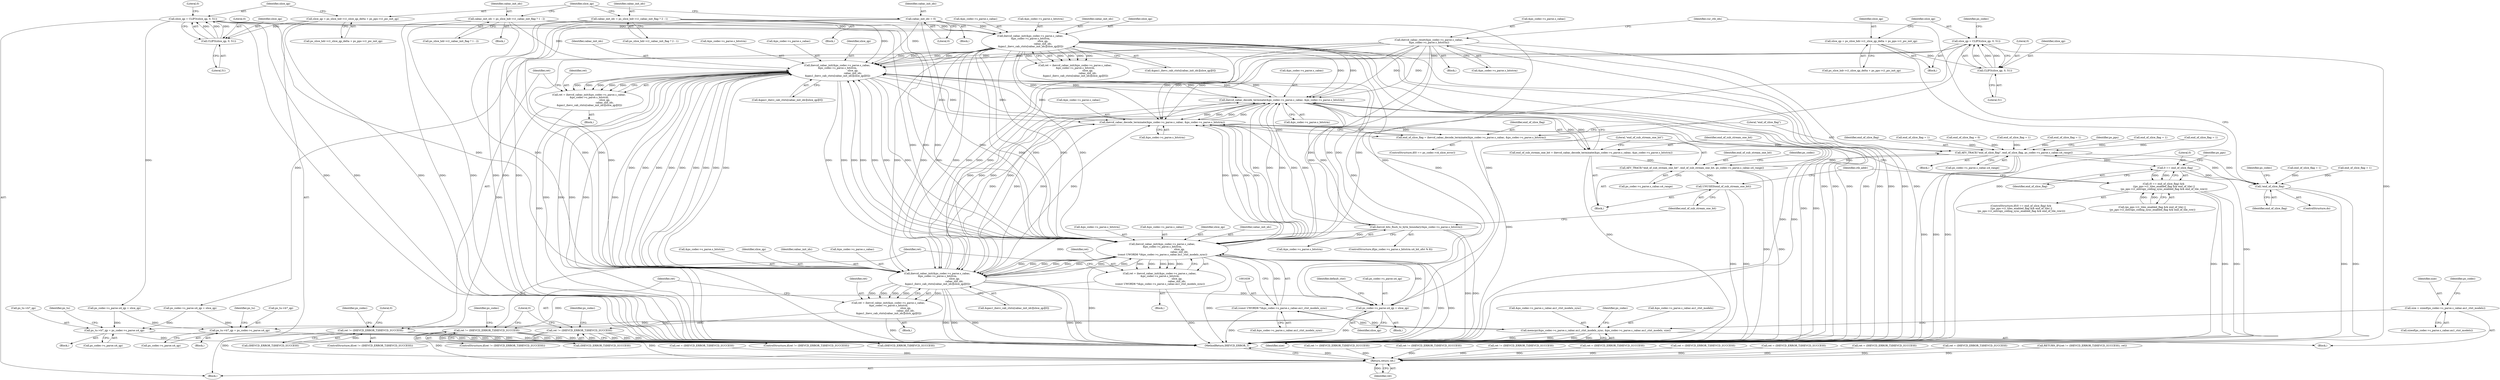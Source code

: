 digraph "0_Android_2b9fb0c2074d370a254b35e2489de2d94943578d@pointer" {
"1001305" [label="(Call,ihevcd_cabac_init(&ps_codec->s_parse.s_cabac,\n &ps_codec->s_parse.s_bitstrm,\n                                        slice_qp,\n                                        cabac_init_idc,\n &gau1_ihevc_cab_ctxts[cabac_init_idc][slice_qp][0]))"];
"1002543" [label="(Call,ihevcd_cabac_decode_terminate(&ps_codec->s_parse.s_cabac, &ps_codec->s_parse.s_bitstrm))"];
"1002405" [label="(Call,ihevcd_cabac_decode_terminate(&ps_codec->s_parse.s_cabac, &ps_codec->s_parse.s_bitstrm))"];
"1001305" [label="(Call,ihevcd_cabac_init(&ps_codec->s_parse.s_cabac,\n &ps_codec->s_parse.s_bitstrm,\n                                        slice_qp,\n                                        cabac_init_idc,\n &gau1_ihevc_cab_ctxts[cabac_init_idc][slice_qp][0]))"];
"1001623" [label="(Call,ihevcd_cabac_init(&ps_codec->s_parse.s_cabac,\n &ps_codec->s_parse.s_bitstrm,\n                                            slice_qp,\n                                            cabac_init_idc,\n (const UWORD8 *)&ps_codec->s_parse.s_cabac.au1_ctxt_models_sync))"];
"1000951" [label="(Call,ihevcd_cabac_reset(&ps_codec->s_parse.s_cabac,\n &ps_codec->s_parse.s_bitstrm))"];
"1000986" [label="(Call,ihevcd_cabac_init(&ps_codec->s_parse.s_cabac,\n &ps_codec->s_parse.s_bitstrm,\n                                slice_qp,\n                                cabac_init_idc,\n &gau1_ihevc_cab_ctxts[cabac_init_idc][slice_qp][0]))"];
"1000866" [label="(Call,slice_qp = CLIP3(slice_qp, 0, 51))"];
"1000868" [label="(Call,CLIP3(slice_qp, 0, 51))"];
"1000857" [label="(Call,slice_qp = ps_slice_hdr->i1_slice_qp_delta + ps_pps->i1_pic_init_qp)"];
"1000828" [label="(Call,cabac_init_idc = 0)"];
"1000849" [label="(Call,cabac_init_idc = ps_slice_hdr->i1_cabac_init_flag ? 1 : 2)"];
"1000839" [label="(Call,cabac_init_idc = ps_slice_hdr->i1_cabac_init_flag ? 2 : 1)"];
"1001576" [label="(Call,ihevcd_cabac_init(&ps_codec->s_parse.s_cabac,\n &ps_codec->s_parse.s_bitstrm,\n                                            slice_qp,\n                                            cabac_init_idc,\n &gau1_ihevc_cab_ctxts[cabac_init_idc][slice_qp][0]))"];
"1002576" [label="(Call,ihevcd_bits_flush_to_byte_boundary(&ps_codec->s_parse.s_bitstrm))"];
"1001147" [label="(Call,slice_qp = CLIP3(slice_qp, 0, 51))"];
"1001149" [label="(Call,CLIP3(slice_qp, 0, 51))"];
"1001138" [label="(Call,slice_qp = ps_slice_hdr->i1_slice_qp_delta + ps_pps->i1_pic_init_qp)"];
"1001638" [label="(Call,(const UWORD8 *)&ps_codec->s_parse.s_cabac.au1_ctxt_models_sync)"];
"1002474" [label="(Call,memcpy(&ps_codec->s_parse.s_cabac.au1_ctxt_models_sync, &ps_codec->s_parse.s_cabac.au1_ctxt_models, size))"];
"1002464" [label="(Call,size = sizeof(ps_codec->s_parse.s_cabac.au1_ctxt_models))"];
"1001303" [label="(Call,ret = ihevcd_cabac_init(&ps_codec->s_parse.s_cabac,\n &ps_codec->s_parse.s_bitstrm,\n                                        slice_qp,\n                                        cabac_init_idc,\n &gau1_ihevc_cab_ctxts[cabac_init_idc][slice_qp][0]))"];
"1001329" [label="(Call,ret != (IHEVCD_ERROR_T)IHEVCD_SUCCESS)"];
"1005289" [label="(Return,return ret;)"];
"1001564" [label="(Call,ps_codec->s_parse.u4_qp = slice_qp)"];
"1001993" [label="(Call,ps_tu->b7_qp = ps_codec->s_parse.u4_qp)"];
"1002264" [label="(Call,ps_tu->b7_qp = ps_codec->s_parse.u4_qp)"];
"1001621" [label="(Call,ret = ihevcd_cabac_init(&ps_codec->s_parse.s_cabac,\n &ps_codec->s_parse.s_bitstrm,\n                                            slice_qp,\n                                            cabac_init_idc,\n (const UWORD8 *)&ps_codec->s_parse.s_cabac.au1_ctxt_models_sync))"];
"1001649" [label="(Call,ret != (IHEVCD_ERROR_T)IHEVCD_SUCCESS)"];
"1002403" [label="(Call,end_of_slice_flag = ihevcd_cabac_decode_terminate(&ps_codec->s_parse.s_cabac, &ps_codec->s_parse.s_bitstrm))"];
"1002418" [label="(Call,AEV_TRACE(\"end_of_slice_flag\", end_of_slice_flag, ps_codec->s_parse.s_cabac.u4_range))"];
"1002525" [label="(Call,0 == end_of_slice_flag)"];
"1002524" [label="(Call,(0 == end_of_slice_flag) &&\n ((ps_pps->i1_tiles_enabled_flag && end_of_tile) ||\n (ps_pps->i1_entropy_coding_sync_enabled_flag && end_of_tile_row)))"];
"1004893" [label="(Call,!end_of_slice_flag)"];
"1002556" [label="(Call,AEV_TRACE(\"end_of_sub_stream_one_bit\", end_of_sub_stream_one_bit, ps_codec->s_parse.s_cabac.u4_range))"];
"1002583" [label="(Call,UNUSED(end_of_sub_stream_one_bit))"];
"1002541" [label="(Call,end_of_sub_stream_one_bit = ihevcd_cabac_decode_terminate(&ps_codec->s_parse.s_cabac, &ps_codec->s_parse.s_bitstrm))"];
"1001574" [label="(Call,ret = ihevcd_cabac_init(&ps_codec->s_parse.s_cabac,\n &ps_codec->s_parse.s_bitstrm,\n                                            slice_qp,\n                                            cabac_init_idc,\n &gau1_ihevc_cab_ctxts[cabac_init_idc][slice_qp][0]))"];
"1001600" [label="(Call,ret != (IHEVCD_ERROR_T)IHEVCD_SUCCESS)"];
"1002558" [label="(Identifier,end_of_sub_stream_one_bit)"];
"1001320" [label="(Call,&gau1_ihevc_cab_ctxts[cabac_init_idc][slice_qp][0])"];
"1001331" [label="(Call,(IHEVCD_ERROR_T)IHEVCD_SUCCESS)"];
"1002542" [label="(Identifier,end_of_sub_stream_one_bit)"];
"1002583" [label="(Call,UNUSED(end_of_sub_stream_one_bit))"];
"1002420" [label="(Identifier,end_of_slice_flag)"];
"1002566" [label="(ControlStructure,if(ps_codec->s_parse.s_bitstrm.u4_bit_ofst % 8))"];
"1001583" [label="(Call,&ps_codec->s_parse.s_bitstrm)"];
"1000191" [label="(Call,ret = (IHEVCD_ERROR_T)IHEVCD_SUCCESS)"];
"1002559" [label="(Call,ps_codec->s_parse.s_cabac.u4_range)"];
"1000850" [label="(Identifier,cabac_init_idc)"];
"1000839" [label="(Call,cabac_init_idc = ps_slice_hdr->i1_cabac_init_flag ? 2 : 1)"];
"1000870" [label="(Literal,0)"];
"1001330" [label="(Identifier,ret)"];
"1001648" [label="(ControlStructure,if(ret != (IHEVCD_ERROR_T)IHEVCD_SUCCESS))"];
"1001997" [label="(Call,ps_codec->s_parse.u4_qp)"];
"1001010" [label="(Call,ret != (IHEVCD_ERROR_T)IHEVCD_SUCCESS)"];
"1001156" [label="(Identifier,ps_codec)"];
"1000866" [label="(Call,slice_qp = CLIP3(slice_qp, 0, 51))"];
"1002577" [label="(Call,&ps_codec->s_parse.s_bitstrm)"];
"1002164" [label="(Block,)"];
"1005291" [label="(MethodReturn,IHEVCD_ERROR_T)"];
"1001564" [label="(Call,ps_codec->s_parse.u4_qp = slice_qp)"];
"1001576" [label="(Call,ihevcd_cabac_init(&ps_codec->s_parse.s_cabac,\n &ps_codec->s_parse.s_bitstrm,\n                                            slice_qp,\n                                            cabac_init_idc,\n &gau1_ihevc_cab_ctxts[cabac_init_idc][slice_qp][0]))"];
"1002412" [label="(Call,&ps_codec->s_parse.s_bitstrm)"];
"1005290" [label="(Identifier,ret)"];
"1002543" [label="(Call,ihevcd_cabac_decode_terminate(&ps_codec->s_parse.s_cabac, &ps_codec->s_parse.s_bitstrm))"];
"1000840" [label="(Identifier,cabac_init_idc)"];
"1002268" [label="(Call,ps_codec->s_parse.u4_qp)"];
"1002527" [label="(Identifier,end_of_slice_flag)"];
"1002556" [label="(Call,AEV_TRACE(\"end_of_sub_stream_one_bit\", end_of_sub_stream_one_bit, ps_codec->s_parse.s_cabac.u4_range))"];
"1001137" [label="(Block,)"];
"1001640" [label="(Call,&ps_codec->s_parse.s_cabac.au1_ctxt_models_sync)"];
"1001651" [label="(Call,(IHEVCD_ERROR_T)IHEVCD_SUCCESS)"];
"1001630" [label="(Call,&ps_codec->s_parse.s_bitstrm)"];
"1000841" [label="(Call,ps_slice_hdr->i1_cabac_init_flag ? 2 : 1)"];
"1001589" [label="(Identifier,slice_qp)"];
"1000984" [label="(Call,ret = ihevcd_cabac_init(&ps_codec->s_parse.s_cabac,\n &ps_codec->s_parse.s_bitstrm,\n                                slice_qp,\n                                cabac_init_idc,\n &gau1_ihevc_cab_ctxts[cabac_init_idc][slice_qp][0]))"];
"1000830" [label="(Literal,0)"];
"1001599" [label="(ControlStructure,if(ret != (IHEVCD_ERROR_T)IHEVCD_SUCCESS))"];
"1001608" [label="(Identifier,ps_codec)"];
"1001572" [label="(Identifier,default_ctxt)"];
"1000901" [label="(Call,ps_codec->s_parse.u4_qp = slice_qp)"];
"1001328" [label="(ControlStructure,if(ret != (IHEVCD_ERROR_T)IHEVCD_SUCCESS))"];
"1002525" [label="(Call,0 == end_of_slice_flag)"];
"1000857" [label="(Call,slice_qp = ps_slice_hdr->i1_slice_qp_delta + ps_pps->i1_pic_init_qp)"];
"1001151" [label="(Literal,0)"];
"1000952" [label="(Call,&ps_codec->s_parse.s_cabac)"];
"1000987" [label="(Call,&ps_codec->s_parse.s_cabac)"];
"1001866" [label="(Call,ret != (IHEVCD_ERROR_T)IHEVCD_SUCCESS)"];
"1004894" [label="(Identifier,end_of_slice_flag)"];
"1000867" [label="(Identifier,slice_qp)"];
"1002571" [label="(Identifier,ps_codec)"];
"1001573" [label="(Block,)"];
"1001001" [label="(Call,&gau1_ihevc_cab_ctxts[cabac_init_idc][slice_qp][0])"];
"1001602" [label="(Call,(IHEVCD_ERROR_T)IHEVCD_SUCCESS)"];
"1002475" [label="(Call,&ps_codec->s_parse.s_cabac.au1_ctxt_models_sync)"];
"1001993" [label="(Call,ps_tu->b7_qp = ps_codec->s_parse.u4_qp)"];
"1001670" [label="(Literal,0)"];
"1001021" [label="(Call,end_of_slice_flag = 1)"];
"1002584" [label="(Identifier,end_of_sub_stream_one_bit)"];
"1000858" [label="(Identifier,slice_qp)"];
"1000197" [label="(Call,end_of_slice_flag = 0)"];
"1001303" [label="(Call,ret = ihevcd_cabac_init(&ps_codec->s_parse.s_cabac,\n &ps_codec->s_parse.s_bitstrm,\n                                        slice_qp,\n                                        cabac_init_idc,\n &gau1_ihevc_cab_ctxts[cabac_init_idc][slice_qp][0]))"];
"1002539" [label="(Block,)"];
"1001148" [label="(Identifier,slice_qp)"];
"1002464" [label="(Call,size = sizeof(ps_codec->s_parse.s_cabac.au1_ctxt_models))"];
"1002576" [label="(Call,ihevcd_bits_flush_to_byte_boundary(&ps_codec->s_parse.s_bitstrm))"];
"1001601" [label="(Identifier,ret)"];
"1000871" [label="(Literal,51)"];
"1001448" [label="(Call,ret != (IHEVCD_ERROR_T)IHEVCD_SUCCESS)"];
"1000993" [label="(Call,&ps_codec->s_parse.s_bitstrm)"];
"1001624" [label="(Call,&ps_codec->s_parse.s_cabac)"];
"1001329" [label="(Call,ret != (IHEVCD_ERROR_T)IHEVCD_SUCCESS)"];
"1002528" [label="(Call,(ps_pps->i1_tiles_enabled_flag && end_of_tile) ||\n (ps_pps->i1_entropy_coding_sync_enabled_flag && end_of_tile_row))"];
"1001565" [label="(Call,ps_codec->s_parse.u4_qp)"];
"1002479" [label="(Identifier,ps_codec)"];
"1001034" [label="(Identifier,cur_ctb_idx)"];
"1002264" [label="(Call,ps_tu->b7_qp = ps_codec->s_parse.u4_qp)"];
"1000950" [label="(Block,)"];
"1000829" [label="(Identifier,cabac_init_idc)"];
"1002397" [label="(ControlStructure,if(0 == ps_codec->i4_slice_error))"];
"1001343" [label="(Call,ret = (IHEVCD_ERROR_T)IHEVCD_SUCCESS)"];
"1001153" [label="(Call,ps_codec->s_parse.u4_qp = slice_qp)"];
"1001575" [label="(Identifier,ret)"];
"1000875" [label="(Literal,0)"];
"1000869" [label="(Identifier,slice_qp)"];
"1001650" [label="(Identifier,ret)"];
"1002421" [label="(Call,ps_codec->s_parse.s_cabac.u4_range)"];
"1002588" [label="(Identifier,ctb_addr)"];
"1002418" [label="(Call,AEV_TRACE(\"end_of_slice_flag\", end_of_slice_flag, ps_codec->s_parse.s_cabac.u4_range))"];
"1001621" [label="(Call,ret = ihevcd_cabac_init(&ps_codec->s_parse.s_cabac,\n &ps_codec->s_parse.s_bitstrm,\n                                            slice_qp,\n                                            cabac_init_idc,\n (const UWORD8 *)&ps_codec->s_parse.s_cabac.au1_ctxt_models_sync))"];
"1000859" [label="(Call,ps_slice_hdr->i1_slice_qp_delta + ps_pps->i1_pic_init_qp)"];
"1002462" [label="(Block,)"];
"1000848" [label="(Block,)"];
"1001305" [label="(Call,ihevcd_cabac_init(&ps_codec->s_parse.s_cabac,\n &ps_codec->s_parse.s_bitstrm,\n                                        slice_qp,\n                                        cabac_init_idc,\n &gau1_ihevc_cab_ctxts[cabac_init_idc][slice_qp][0]))"];
"1002541" [label="(Call,end_of_sub_stream_one_bit = ihevcd_cabac_decode_terminate(&ps_codec->s_parse.s_cabac, &ps_codec->s_parse.s_bitstrm))"];
"1002466" [label="(Call,sizeof(ps_codec->s_parse.s_cabac.au1_ctxt_models))"];
"1001319" [label="(Identifier,cabac_init_idc)"];
"1001611" [label="(Call,end_of_slice_flag = 1)"];
"1001570" [label="(Identifier,slice_qp)"];
"1001623" [label="(Call,ihevcd_cabac_init(&ps_codec->s_parse.s_cabac,\n &ps_codec->s_parse.s_bitstrm,\n                                            slice_qp,\n                                            cabac_init_idc,\n (const UWORD8 *)&ps_codec->s_parse.s_cabac.au1_ctxt_models_sync))"];
"1001590" [label="(Identifier,cabac_init_idc)"];
"1001649" [label="(Call,ret != (IHEVCD_ERROR_T)IHEVCD_SUCCESS)"];
"1001150" [label="(Identifier,slice_qp)"];
"1000828" [label="(Call,cabac_init_idc = 0)"];
"1000986" [label="(Call,ihevcd_cabac_init(&ps_codec->s_parse.s_cabac,\n &ps_codec->s_parse.s_bitstrm,\n                                slice_qp,\n                                cabac_init_idc,\n &gau1_ihevc_cab_ctxts[cabac_init_idc][slice_qp][0]))"];
"1000868" [label="(Call,CLIP3(slice_qp, 0, 51))"];
"1002497" [label="(Identifier,ps_codec)"];
"1001304" [label="(Identifier,ret)"];
"1001029" [label="(ControlStructure,do)"];
"1002405" [label="(Call,ihevcd_cabac_decode_terminate(&ps_codec->s_parse.s_cabac, &ps_codec->s_parse.s_bitstrm))"];
"1000958" [label="(Call,&ps_codec->s_parse.s_bitstrm)"];
"1001660" [label="(Call,end_of_slice_flag = 1)"];
"1001534" [label="(Block,)"];
"1001591" [label="(Call,&gau1_ihevc_cab_ctxts[cabac_init_idc][slice_qp][0])"];
"1002265" [label="(Call,ps_tu->b7_qp)"];
"1002004" [label="(Identifier,ps_tu)"];
"1000838" [label="(Block,)"];
"1001614" [label="(Call,ret = (IHEVCD_ERROR_T)IHEVCD_SUCCESS)"];
"1001620" [label="(Block,)"];
"1004887" [label="(Call,end_of_slice_flag = 1)"];
"1002403" [label="(Call,end_of_slice_flag = ihevcd_cabac_decode_terminate(&ps_codec->s_parse.s_cabac, &ps_codec->s_parse.s_bitstrm))"];
"1001337" [label="(Identifier,ps_codec)"];
"1001622" [label="(Identifier,ret)"];
"1002158" [label="(Call,ret = (IHEVCD_ERROR_T)IHEVCD_SUCCESS)"];
"1002431" [label="(Identifier,ps_pps)"];
"1002526" [label="(Literal,0)"];
"1001152" [label="(Literal,51)"];
"1002474" [label="(Call,memcpy(&ps_codec->s_parse.s_cabac.au1_ctxt_models_sync, &ps_codec->s_parse.s_cabac.au1_ctxt_models, size))"];
"1004810" [label="(Call,end_of_slice_flag = 1)"];
"1002483" [label="(Call,&ps_codec->s_parse.s_cabac.au1_ctxt_models)"];
"1004897" [label="(Identifier,ps_codec)"];
"1001350" [label="(Literal,0)"];
"1001147" [label="(Call,slice_qp = CLIP3(slice_qp, 0, 51))"];
"1001657" [label="(Identifier,ps_codec)"];
"1001577" [label="(Call,&ps_codec->s_parse.s_cabac)"];
"1001994" [label="(Call,ps_tu->b7_qp)"];
"1004893" [label="(Call,!end_of_slice_flag)"];
"1001024" [label="(Call,ret = (IHEVCD_ERROR_T)IHEVCD_SUCCESS)"];
"1002557" [label="(Literal,\"end_of_sub_stream_one_bit\")"];
"1001000" [label="(Identifier,cabac_init_idc)"];
"1001149" [label="(Call,CLIP3(slice_qp, 0, 51))"];
"1000999" [label="(Identifier,slice_qp)"];
"1000827" [label="(Block,)"];
"1002531" [label="(Identifier,ps_pps)"];
"1002491" [label="(Identifier,size)"];
"1000851" [label="(Call,ps_slice_hdr->i1_cabac_init_flag ? 1 : 2)"];
"1002406" [label="(Call,&ps_codec->s_parse.s_cabac)"];
"1001638" [label="(Call,(const UWORD8 *)&ps_codec->s_parse.s_cabac.au1_ctxt_models_sync)"];
"1002524" [label="(Call,(0 == end_of_slice_flag) &&\n ((ps_pps->i1_tiles_enabled_flag && end_of_tile) ||\n (ps_pps->i1_entropy_coding_sync_enabled_flag && end_of_tile_row)))"];
"1002419" [label="(Literal,\"end_of_slice_flag\")"];
"1002523" [label="(ControlStructure,if((0 == end_of_slice_flag) &&\n ((ps_pps->i1_tiles_enabled_flag && end_of_tile) ||\n (ps_pps->i1_entropy_coding_sync_enabled_flag && end_of_tile_row))))"];
"1001312" [label="(Call,&ps_codec->s_parse.s_bitstrm)"];
"1005289" [label="(Return,return ret;)"];
"1002544" [label="(Call,&ps_codec->s_parse.s_cabac)"];
"1001306" [label="(Call,&ps_codec->s_parse.s_cabac)"];
"1001636" [label="(Identifier,slice_qp)"];
"1001302" [label="(Block,)"];
"1001871" [label="(Block,)"];
"1001574" [label="(Call,ret = ihevcd_cabac_init(&ps_codec->s_parse.s_cabac,\n &ps_codec->s_parse.s_bitstrm,\n                                            slice_qp,\n                                            cabac_init_idc,\n &gau1_ihevc_cab_ctxts[cabac_init_idc][slice_qp][0]))"];
"1001138" [label="(Call,slice_qp = ps_slice_hdr->i1_slice_qp_delta + ps_pps->i1_pic_init_qp)"];
"1001600" [label="(Call,ret != (IHEVCD_ERROR_T)IHEVCD_SUCCESS)"];
"1002465" [label="(Identifier,size)"];
"1001139" [label="(Identifier,slice_qp)"];
"1002275" [label="(Identifier,ps_tu)"];
"1002155" [label="(Call,end_of_slice_flag = 1)"];
"1001140" [label="(Call,ps_slice_hdr->i1_slice_qp_delta + ps_pps->i1_pic_init_qp)"];
"1001663" [label="(Call,ret = (IHEVCD_ERROR_T)IHEVCD_SUCCESS)"];
"1002404" [label="(Identifier,end_of_slice_flag)"];
"1001340" [label="(Call,end_of_slice_flag = 1)"];
"1001318" [label="(Identifier,slice_qp)"];
"1001030" [label="(Block,)"];
"1000951" [label="(Call,ihevcd_cabac_reset(&ps_codec->s_parse.s_cabac,\n &ps_codec->s_parse.s_bitstrm))"];
"1000189" [label="(Block,)"];
"1001637" [label="(Identifier,cabac_init_idc)"];
"1000510" [label="(Call,RETURN_IF((ret != (IHEVCD_ERROR_T)IHEVCD_SUCCESS), ret))"];
"1000849" [label="(Call,cabac_init_idc = ps_slice_hdr->i1_cabac_init_flag ? 1 : 2)"];
"1002550" [label="(Call,&ps_codec->s_parse.s_bitstrm)"];
"1001305" -> "1001303"  [label="AST: "];
"1001305" -> "1001320"  [label="CFG: "];
"1001306" -> "1001305"  [label="AST: "];
"1001312" -> "1001305"  [label="AST: "];
"1001318" -> "1001305"  [label="AST: "];
"1001319" -> "1001305"  [label="AST: "];
"1001320" -> "1001305"  [label="AST: "];
"1001303" -> "1001305"  [label="CFG: "];
"1001305" -> "1005291"  [label="DDG: "];
"1001305" -> "1005291"  [label="DDG: "];
"1001305" -> "1005291"  [label="DDG: "];
"1001305" -> "1005291"  [label="DDG: "];
"1001305" -> "1005291"  [label="DDG: "];
"1001305" -> "1001303"  [label="DDG: "];
"1001305" -> "1001303"  [label="DDG: "];
"1001305" -> "1001303"  [label="DDG: "];
"1001305" -> "1001303"  [label="DDG: "];
"1001305" -> "1001303"  [label="DDG: "];
"1002543" -> "1001305"  [label="DDG: "];
"1002543" -> "1001305"  [label="DDG: "];
"1002405" -> "1001305"  [label="DDG: "];
"1002405" -> "1001305"  [label="DDG: "];
"1001623" -> "1001305"  [label="DDG: "];
"1001623" -> "1001305"  [label="DDG: "];
"1001623" -> "1001305"  [label="DDG: "];
"1000951" -> "1001305"  [label="DDG: "];
"1000951" -> "1001305"  [label="DDG: "];
"1000986" -> "1001305"  [label="DDG: "];
"1000986" -> "1001305"  [label="DDG: "];
"1000986" -> "1001305"  [label="DDG: "];
"1000986" -> "1001305"  [label="DDG: "];
"1001576" -> "1001305"  [label="DDG: "];
"1001576" -> "1001305"  [label="DDG: "];
"1001576" -> "1001305"  [label="DDG: "];
"1001576" -> "1001305"  [label="DDG: "];
"1002576" -> "1001305"  [label="DDG: "];
"1001147" -> "1001305"  [label="DDG: "];
"1000828" -> "1001305"  [label="DDG: "];
"1000849" -> "1001305"  [label="DDG: "];
"1000839" -> "1001305"  [label="DDG: "];
"1001305" -> "1001564"  [label="DDG: "];
"1001305" -> "1001576"  [label="DDG: "];
"1001305" -> "1001576"  [label="DDG: "];
"1001305" -> "1001576"  [label="DDG: "];
"1001305" -> "1001576"  [label="DDG: "];
"1001305" -> "1001576"  [label="DDG: "];
"1001305" -> "1001623"  [label="DDG: "];
"1001305" -> "1001623"  [label="DDG: "];
"1001305" -> "1001623"  [label="DDG: "];
"1001305" -> "1001623"  [label="DDG: "];
"1001305" -> "1002405"  [label="DDG: "];
"1001305" -> "1002405"  [label="DDG: "];
"1001305" -> "1002543"  [label="DDG: "];
"1001305" -> "1002543"  [label="DDG: "];
"1002543" -> "1002541"  [label="AST: "];
"1002543" -> "1002550"  [label="CFG: "];
"1002544" -> "1002543"  [label="AST: "];
"1002550" -> "1002543"  [label="AST: "];
"1002541" -> "1002543"  [label="CFG: "];
"1002543" -> "1005291"  [label="DDG: "];
"1002543" -> "1005291"  [label="DDG: "];
"1002543" -> "1001576"  [label="DDG: "];
"1002543" -> "1001576"  [label="DDG: "];
"1002543" -> "1001623"  [label="DDG: "];
"1002543" -> "1001623"  [label="DDG: "];
"1002543" -> "1002405"  [label="DDG: "];
"1002543" -> "1002405"  [label="DDG: "];
"1002543" -> "1002541"  [label="DDG: "];
"1002543" -> "1002541"  [label="DDG: "];
"1002405" -> "1002543"  [label="DDG: "];
"1002405" -> "1002543"  [label="DDG: "];
"1001623" -> "1002543"  [label="DDG: "];
"1001623" -> "1002543"  [label="DDG: "];
"1000951" -> "1002543"  [label="DDG: "];
"1000951" -> "1002543"  [label="DDG: "];
"1000986" -> "1002543"  [label="DDG: "];
"1000986" -> "1002543"  [label="DDG: "];
"1001576" -> "1002543"  [label="DDG: "];
"1001576" -> "1002543"  [label="DDG: "];
"1002576" -> "1002543"  [label="DDG: "];
"1002543" -> "1002576"  [label="DDG: "];
"1002405" -> "1002403"  [label="AST: "];
"1002405" -> "1002412"  [label="CFG: "];
"1002406" -> "1002405"  [label="AST: "];
"1002412" -> "1002405"  [label="AST: "];
"1002403" -> "1002405"  [label="CFG: "];
"1002405" -> "1005291"  [label="DDG: "];
"1002405" -> "1005291"  [label="DDG: "];
"1002405" -> "1001576"  [label="DDG: "];
"1002405" -> "1001576"  [label="DDG: "];
"1002405" -> "1001623"  [label="DDG: "];
"1002405" -> "1001623"  [label="DDG: "];
"1002405" -> "1002403"  [label="DDG: "];
"1002405" -> "1002403"  [label="DDG: "];
"1001623" -> "1002405"  [label="DDG: "];
"1001623" -> "1002405"  [label="DDG: "];
"1000951" -> "1002405"  [label="DDG: "];
"1000951" -> "1002405"  [label="DDG: "];
"1000986" -> "1002405"  [label="DDG: "];
"1000986" -> "1002405"  [label="DDG: "];
"1001576" -> "1002405"  [label="DDG: "];
"1001576" -> "1002405"  [label="DDG: "];
"1002576" -> "1002405"  [label="DDG: "];
"1001623" -> "1001621"  [label="AST: "];
"1001623" -> "1001638"  [label="CFG: "];
"1001624" -> "1001623"  [label="AST: "];
"1001630" -> "1001623"  [label="AST: "];
"1001636" -> "1001623"  [label="AST: "];
"1001637" -> "1001623"  [label="AST: "];
"1001638" -> "1001623"  [label="AST: "];
"1001621" -> "1001623"  [label="CFG: "];
"1001623" -> "1005291"  [label="DDG: "];
"1001623" -> "1005291"  [label="DDG: "];
"1001623" -> "1005291"  [label="DDG: "];
"1001623" -> "1005291"  [label="DDG: "];
"1001623" -> "1005291"  [label="DDG: "];
"1001623" -> "1001564"  [label="DDG: "];
"1001623" -> "1001576"  [label="DDG: "];
"1001623" -> "1001576"  [label="DDG: "];
"1001623" -> "1001576"  [label="DDG: "];
"1001623" -> "1001576"  [label="DDG: "];
"1001623" -> "1001621"  [label="DDG: "];
"1001623" -> "1001621"  [label="DDG: "];
"1001623" -> "1001621"  [label="DDG: "];
"1001623" -> "1001621"  [label="DDG: "];
"1001623" -> "1001621"  [label="DDG: "];
"1000951" -> "1001623"  [label="DDG: "];
"1000951" -> "1001623"  [label="DDG: "];
"1000986" -> "1001623"  [label="DDG: "];
"1000986" -> "1001623"  [label="DDG: "];
"1000986" -> "1001623"  [label="DDG: "];
"1000986" -> "1001623"  [label="DDG: "];
"1001576" -> "1001623"  [label="DDG: "];
"1001576" -> "1001623"  [label="DDG: "];
"1001576" -> "1001623"  [label="DDG: "];
"1001576" -> "1001623"  [label="DDG: "];
"1002576" -> "1001623"  [label="DDG: "];
"1000866" -> "1001623"  [label="DDG: "];
"1001147" -> "1001623"  [label="DDG: "];
"1000828" -> "1001623"  [label="DDG: "];
"1000849" -> "1001623"  [label="DDG: "];
"1000839" -> "1001623"  [label="DDG: "];
"1001638" -> "1001623"  [label="DDG: "];
"1000951" -> "1000950"  [label="AST: "];
"1000951" -> "1000958"  [label="CFG: "];
"1000952" -> "1000951"  [label="AST: "];
"1000958" -> "1000951"  [label="AST: "];
"1001034" -> "1000951"  [label="CFG: "];
"1000951" -> "1005291"  [label="DDG: "];
"1000951" -> "1005291"  [label="DDG: "];
"1000951" -> "1005291"  [label="DDG: "];
"1000951" -> "1001576"  [label="DDG: "];
"1000951" -> "1001576"  [label="DDG: "];
"1000986" -> "1000984"  [label="AST: "];
"1000986" -> "1001001"  [label="CFG: "];
"1000987" -> "1000986"  [label="AST: "];
"1000993" -> "1000986"  [label="AST: "];
"1000999" -> "1000986"  [label="AST: "];
"1001000" -> "1000986"  [label="AST: "];
"1001001" -> "1000986"  [label="AST: "];
"1000984" -> "1000986"  [label="CFG: "];
"1000986" -> "1005291"  [label="DDG: "];
"1000986" -> "1005291"  [label="DDG: "];
"1000986" -> "1005291"  [label="DDG: "];
"1000986" -> "1005291"  [label="DDG: "];
"1000986" -> "1005291"  [label="DDG: "];
"1000986" -> "1000984"  [label="DDG: "];
"1000986" -> "1000984"  [label="DDG: "];
"1000986" -> "1000984"  [label="DDG: "];
"1000986" -> "1000984"  [label="DDG: "];
"1000986" -> "1000984"  [label="DDG: "];
"1000866" -> "1000986"  [label="DDG: "];
"1000828" -> "1000986"  [label="DDG: "];
"1000849" -> "1000986"  [label="DDG: "];
"1000839" -> "1000986"  [label="DDG: "];
"1000986" -> "1001564"  [label="DDG: "];
"1000986" -> "1001576"  [label="DDG: "];
"1000986" -> "1001576"  [label="DDG: "];
"1000986" -> "1001576"  [label="DDG: "];
"1000986" -> "1001576"  [label="DDG: "];
"1000986" -> "1001576"  [label="DDG: "];
"1000866" -> "1000189"  [label="AST: "];
"1000866" -> "1000868"  [label="CFG: "];
"1000867" -> "1000866"  [label="AST: "];
"1000868" -> "1000866"  [label="AST: "];
"1000875" -> "1000866"  [label="CFG: "];
"1000866" -> "1005291"  [label="DDG: "];
"1000866" -> "1005291"  [label="DDG: "];
"1000868" -> "1000866"  [label="DDG: "];
"1000868" -> "1000866"  [label="DDG: "];
"1000868" -> "1000866"  [label="DDG: "];
"1000866" -> "1000901"  [label="DDG: "];
"1000866" -> "1001564"  [label="DDG: "];
"1000866" -> "1001576"  [label="DDG: "];
"1000868" -> "1000871"  [label="CFG: "];
"1000869" -> "1000868"  [label="AST: "];
"1000870" -> "1000868"  [label="AST: "];
"1000871" -> "1000868"  [label="AST: "];
"1000857" -> "1000868"  [label="DDG: "];
"1000857" -> "1000189"  [label="AST: "];
"1000857" -> "1000859"  [label="CFG: "];
"1000858" -> "1000857"  [label="AST: "];
"1000859" -> "1000857"  [label="AST: "];
"1000867" -> "1000857"  [label="CFG: "];
"1000857" -> "1005291"  [label="DDG: "];
"1000828" -> "1000827"  [label="AST: "];
"1000828" -> "1000830"  [label="CFG: "];
"1000829" -> "1000828"  [label="AST: "];
"1000830" -> "1000828"  [label="AST: "];
"1000858" -> "1000828"  [label="CFG: "];
"1000828" -> "1005291"  [label="DDG: "];
"1000828" -> "1001576"  [label="DDG: "];
"1000849" -> "1000848"  [label="AST: "];
"1000849" -> "1000851"  [label="CFG: "];
"1000850" -> "1000849"  [label="AST: "];
"1000851" -> "1000849"  [label="AST: "];
"1000858" -> "1000849"  [label="CFG: "];
"1000849" -> "1005291"  [label="DDG: "];
"1000849" -> "1005291"  [label="DDG: "];
"1000849" -> "1001576"  [label="DDG: "];
"1000839" -> "1000838"  [label="AST: "];
"1000839" -> "1000841"  [label="CFG: "];
"1000840" -> "1000839"  [label="AST: "];
"1000841" -> "1000839"  [label="AST: "];
"1000858" -> "1000839"  [label="CFG: "];
"1000839" -> "1005291"  [label="DDG: "];
"1000839" -> "1005291"  [label="DDG: "];
"1000839" -> "1001576"  [label="DDG: "];
"1001576" -> "1001574"  [label="AST: "];
"1001576" -> "1001591"  [label="CFG: "];
"1001577" -> "1001576"  [label="AST: "];
"1001583" -> "1001576"  [label="AST: "];
"1001589" -> "1001576"  [label="AST: "];
"1001590" -> "1001576"  [label="AST: "];
"1001591" -> "1001576"  [label="AST: "];
"1001574" -> "1001576"  [label="CFG: "];
"1001576" -> "1005291"  [label="DDG: "];
"1001576" -> "1005291"  [label="DDG: "];
"1001576" -> "1005291"  [label="DDG: "];
"1001576" -> "1005291"  [label="DDG: "];
"1001576" -> "1005291"  [label="DDG: "];
"1001576" -> "1001564"  [label="DDG: "];
"1001576" -> "1001574"  [label="DDG: "];
"1001576" -> "1001574"  [label="DDG: "];
"1001576" -> "1001574"  [label="DDG: "];
"1001576" -> "1001574"  [label="DDG: "];
"1001576" -> "1001574"  [label="DDG: "];
"1002576" -> "1001576"  [label="DDG: "];
"1001147" -> "1001576"  [label="DDG: "];
"1002576" -> "1002566"  [label="AST: "];
"1002576" -> "1002577"  [label="CFG: "];
"1002577" -> "1002576"  [label="AST: "];
"1002584" -> "1002576"  [label="CFG: "];
"1002576" -> "1005291"  [label="DDG: "];
"1002576" -> "1005291"  [label="DDG: "];
"1001147" -> "1001137"  [label="AST: "];
"1001147" -> "1001149"  [label="CFG: "];
"1001148" -> "1001147"  [label="AST: "];
"1001149" -> "1001147"  [label="AST: "];
"1001156" -> "1001147"  [label="CFG: "];
"1001147" -> "1005291"  [label="DDG: "];
"1001149" -> "1001147"  [label="DDG: "];
"1001149" -> "1001147"  [label="DDG: "];
"1001149" -> "1001147"  [label="DDG: "];
"1001147" -> "1001153"  [label="DDG: "];
"1001147" -> "1001564"  [label="DDG: "];
"1001149" -> "1001152"  [label="CFG: "];
"1001150" -> "1001149"  [label="AST: "];
"1001151" -> "1001149"  [label="AST: "];
"1001152" -> "1001149"  [label="AST: "];
"1001138" -> "1001149"  [label="DDG: "];
"1001138" -> "1001137"  [label="AST: "];
"1001138" -> "1001140"  [label="CFG: "];
"1001139" -> "1001138"  [label="AST: "];
"1001140" -> "1001138"  [label="AST: "];
"1001148" -> "1001138"  [label="CFG: "];
"1001138" -> "1005291"  [label="DDG: "];
"1001638" -> "1001640"  [label="CFG: "];
"1001639" -> "1001638"  [label="AST: "];
"1001640" -> "1001638"  [label="AST: "];
"1001638" -> "1005291"  [label="DDG: "];
"1002474" -> "1001638"  [label="DDG: "];
"1001638" -> "1002474"  [label="DDG: "];
"1002474" -> "1002462"  [label="AST: "];
"1002474" -> "1002491"  [label="CFG: "];
"1002475" -> "1002474"  [label="AST: "];
"1002483" -> "1002474"  [label="AST: "];
"1002491" -> "1002474"  [label="AST: "];
"1002497" -> "1002474"  [label="CFG: "];
"1002474" -> "1005291"  [label="DDG: "];
"1002474" -> "1005291"  [label="DDG: "];
"1002474" -> "1005291"  [label="DDG: "];
"1002474" -> "1005291"  [label="DDG: "];
"1002464" -> "1002474"  [label="DDG: "];
"1002464" -> "1002462"  [label="AST: "];
"1002464" -> "1002466"  [label="CFG: "];
"1002465" -> "1002464"  [label="AST: "];
"1002466" -> "1002464"  [label="AST: "];
"1002479" -> "1002464"  [label="CFG: "];
"1001303" -> "1001302"  [label="AST: "];
"1001304" -> "1001303"  [label="AST: "];
"1001330" -> "1001303"  [label="CFG: "];
"1001303" -> "1005291"  [label="DDG: "];
"1001303" -> "1001329"  [label="DDG: "];
"1001329" -> "1001328"  [label="AST: "];
"1001329" -> "1001331"  [label="CFG: "];
"1001330" -> "1001329"  [label="AST: "];
"1001331" -> "1001329"  [label="AST: "];
"1001337" -> "1001329"  [label="CFG: "];
"1001350" -> "1001329"  [label="CFG: "];
"1001329" -> "1005291"  [label="DDG: "];
"1001329" -> "1005291"  [label="DDG: "];
"1001329" -> "1005291"  [label="DDG: "];
"1001331" -> "1001329"  [label="DDG: "];
"1001329" -> "1005289"  [label="DDG: "];
"1005289" -> "1000189"  [label="AST: "];
"1005289" -> "1005290"  [label="CFG: "];
"1005290" -> "1005289"  [label="AST: "];
"1005291" -> "1005289"  [label="CFG: "];
"1005289" -> "1005291"  [label="DDG: "];
"1005290" -> "1005289"  [label="DDG: "];
"1001448" -> "1005289"  [label="DDG: "];
"1000510" -> "1005289"  [label="DDG: "];
"1002158" -> "1005289"  [label="DDG: "];
"1001343" -> "1005289"  [label="DDG: "];
"1001866" -> "1005289"  [label="DDG: "];
"1001010" -> "1005289"  [label="DDG: "];
"1001600" -> "1005289"  [label="DDG: "];
"1000191" -> "1005289"  [label="DDG: "];
"1001614" -> "1005289"  [label="DDG: "];
"1001649" -> "1005289"  [label="DDG: "];
"1001024" -> "1005289"  [label="DDG: "];
"1001663" -> "1005289"  [label="DDG: "];
"1001564" -> "1001534"  [label="AST: "];
"1001564" -> "1001570"  [label="CFG: "];
"1001565" -> "1001564"  [label="AST: "];
"1001570" -> "1001564"  [label="AST: "];
"1001572" -> "1001564"  [label="CFG: "];
"1001564" -> "1005291"  [label="DDG: "];
"1001564" -> "1001993"  [label="DDG: "];
"1001564" -> "1002264"  [label="DDG: "];
"1001993" -> "1001871"  [label="AST: "];
"1001993" -> "1001997"  [label="CFG: "];
"1001994" -> "1001993"  [label="AST: "];
"1001997" -> "1001993"  [label="AST: "];
"1002004" -> "1001993"  [label="CFG: "];
"1001993" -> "1005291"  [label="DDG: "];
"1001993" -> "1005291"  [label="DDG: "];
"1001153" -> "1001993"  [label="DDG: "];
"1000901" -> "1001993"  [label="DDG: "];
"1002264" -> "1002164"  [label="AST: "];
"1002264" -> "1002268"  [label="CFG: "];
"1002265" -> "1002264"  [label="AST: "];
"1002268" -> "1002264"  [label="AST: "];
"1002275" -> "1002264"  [label="CFG: "];
"1002264" -> "1005291"  [label="DDG: "];
"1002264" -> "1005291"  [label="DDG: "];
"1001153" -> "1002264"  [label="DDG: "];
"1000901" -> "1002264"  [label="DDG: "];
"1001621" -> "1001620"  [label="AST: "];
"1001622" -> "1001621"  [label="AST: "];
"1001650" -> "1001621"  [label="CFG: "];
"1001621" -> "1005291"  [label="DDG: "];
"1001621" -> "1001649"  [label="DDG: "];
"1001649" -> "1001648"  [label="AST: "];
"1001649" -> "1001651"  [label="CFG: "];
"1001650" -> "1001649"  [label="AST: "];
"1001651" -> "1001649"  [label="AST: "];
"1001657" -> "1001649"  [label="CFG: "];
"1001670" -> "1001649"  [label="CFG: "];
"1001649" -> "1005291"  [label="DDG: "];
"1001649" -> "1005291"  [label="DDG: "];
"1001649" -> "1005291"  [label="DDG: "];
"1001651" -> "1001649"  [label="DDG: "];
"1002403" -> "1002397"  [label="AST: "];
"1002404" -> "1002403"  [label="AST: "];
"1002419" -> "1002403"  [label="CFG: "];
"1002403" -> "1005291"  [label="DDG: "];
"1002403" -> "1002418"  [label="DDG: "];
"1002418" -> "1001030"  [label="AST: "];
"1002418" -> "1002421"  [label="CFG: "];
"1002419" -> "1002418"  [label="AST: "];
"1002420" -> "1002418"  [label="AST: "];
"1002421" -> "1002418"  [label="AST: "];
"1002431" -> "1002418"  [label="CFG: "];
"1002418" -> "1005291"  [label="DDG: "];
"1002418" -> "1005291"  [label="DDG: "];
"1002418" -> "1005291"  [label="DDG: "];
"1002155" -> "1002418"  [label="DDG: "];
"1001660" -> "1002418"  [label="DDG: "];
"1004893" -> "1002418"  [label="DDG: "];
"1001021" -> "1002418"  [label="DDG: "];
"1000197" -> "1002418"  [label="DDG: "];
"1001340" -> "1002418"  [label="DDG: "];
"1001611" -> "1002418"  [label="DDG: "];
"1002556" -> "1002418"  [label="DDG: "];
"1002418" -> "1002525"  [label="DDG: "];
"1002418" -> "1002556"  [label="DDG: "];
"1002418" -> "1004893"  [label="DDG: "];
"1002525" -> "1002524"  [label="AST: "];
"1002525" -> "1002527"  [label="CFG: "];
"1002526" -> "1002525"  [label="AST: "];
"1002527" -> "1002525"  [label="AST: "];
"1002531" -> "1002525"  [label="CFG: "];
"1002524" -> "1002525"  [label="CFG: "];
"1002525" -> "1005291"  [label="DDG: "];
"1002525" -> "1002524"  [label="DDG: "];
"1002525" -> "1002524"  [label="DDG: "];
"1002525" -> "1004893"  [label="DDG: "];
"1002524" -> "1002523"  [label="AST: "];
"1002524" -> "1002528"  [label="CFG: "];
"1002528" -> "1002524"  [label="AST: "];
"1002542" -> "1002524"  [label="CFG: "];
"1002588" -> "1002524"  [label="CFG: "];
"1002524" -> "1005291"  [label="DDG: "];
"1002524" -> "1005291"  [label="DDG: "];
"1002524" -> "1005291"  [label="DDG: "];
"1002528" -> "1002524"  [label="DDG: "];
"1002528" -> "1002524"  [label="DDG: "];
"1004893" -> "1001029"  [label="AST: "];
"1004893" -> "1004894"  [label="CFG: "];
"1004894" -> "1004893"  [label="AST: "];
"1001034" -> "1004893"  [label="CFG: "];
"1004897" -> "1004893"  [label="CFG: "];
"1004893" -> "1005291"  [label="DDG: "];
"1004893" -> "1005291"  [label="DDG: "];
"1004810" -> "1004893"  [label="DDG: "];
"1004887" -> "1004893"  [label="DDG: "];
"1002556" -> "1002539"  [label="AST: "];
"1002556" -> "1002559"  [label="CFG: "];
"1002557" -> "1002556"  [label="AST: "];
"1002558" -> "1002556"  [label="AST: "];
"1002559" -> "1002556"  [label="AST: "];
"1002571" -> "1002556"  [label="CFG: "];
"1002556" -> "1005291"  [label="DDG: "];
"1002556" -> "1005291"  [label="DDG: "];
"1002541" -> "1002556"  [label="DDG: "];
"1002556" -> "1002583"  [label="DDG: "];
"1002583" -> "1002539"  [label="AST: "];
"1002583" -> "1002584"  [label="CFG: "];
"1002584" -> "1002583"  [label="AST: "];
"1002588" -> "1002583"  [label="CFG: "];
"1002583" -> "1005291"  [label="DDG: "];
"1002583" -> "1005291"  [label="DDG: "];
"1002541" -> "1002539"  [label="AST: "];
"1002542" -> "1002541"  [label="AST: "];
"1002557" -> "1002541"  [label="CFG: "];
"1002541" -> "1005291"  [label="DDG: "];
"1001574" -> "1001573"  [label="AST: "];
"1001575" -> "1001574"  [label="AST: "];
"1001601" -> "1001574"  [label="CFG: "];
"1001574" -> "1005291"  [label="DDG: "];
"1001574" -> "1001600"  [label="DDG: "];
"1001600" -> "1001599"  [label="AST: "];
"1001600" -> "1001602"  [label="CFG: "];
"1001601" -> "1001600"  [label="AST: "];
"1001602" -> "1001600"  [label="AST: "];
"1001608" -> "1001600"  [label="CFG: "];
"1001670" -> "1001600"  [label="CFG: "];
"1001600" -> "1005291"  [label="DDG: "];
"1001600" -> "1005291"  [label="DDG: "];
"1001600" -> "1005291"  [label="DDG: "];
"1001602" -> "1001600"  [label="DDG: "];
}
